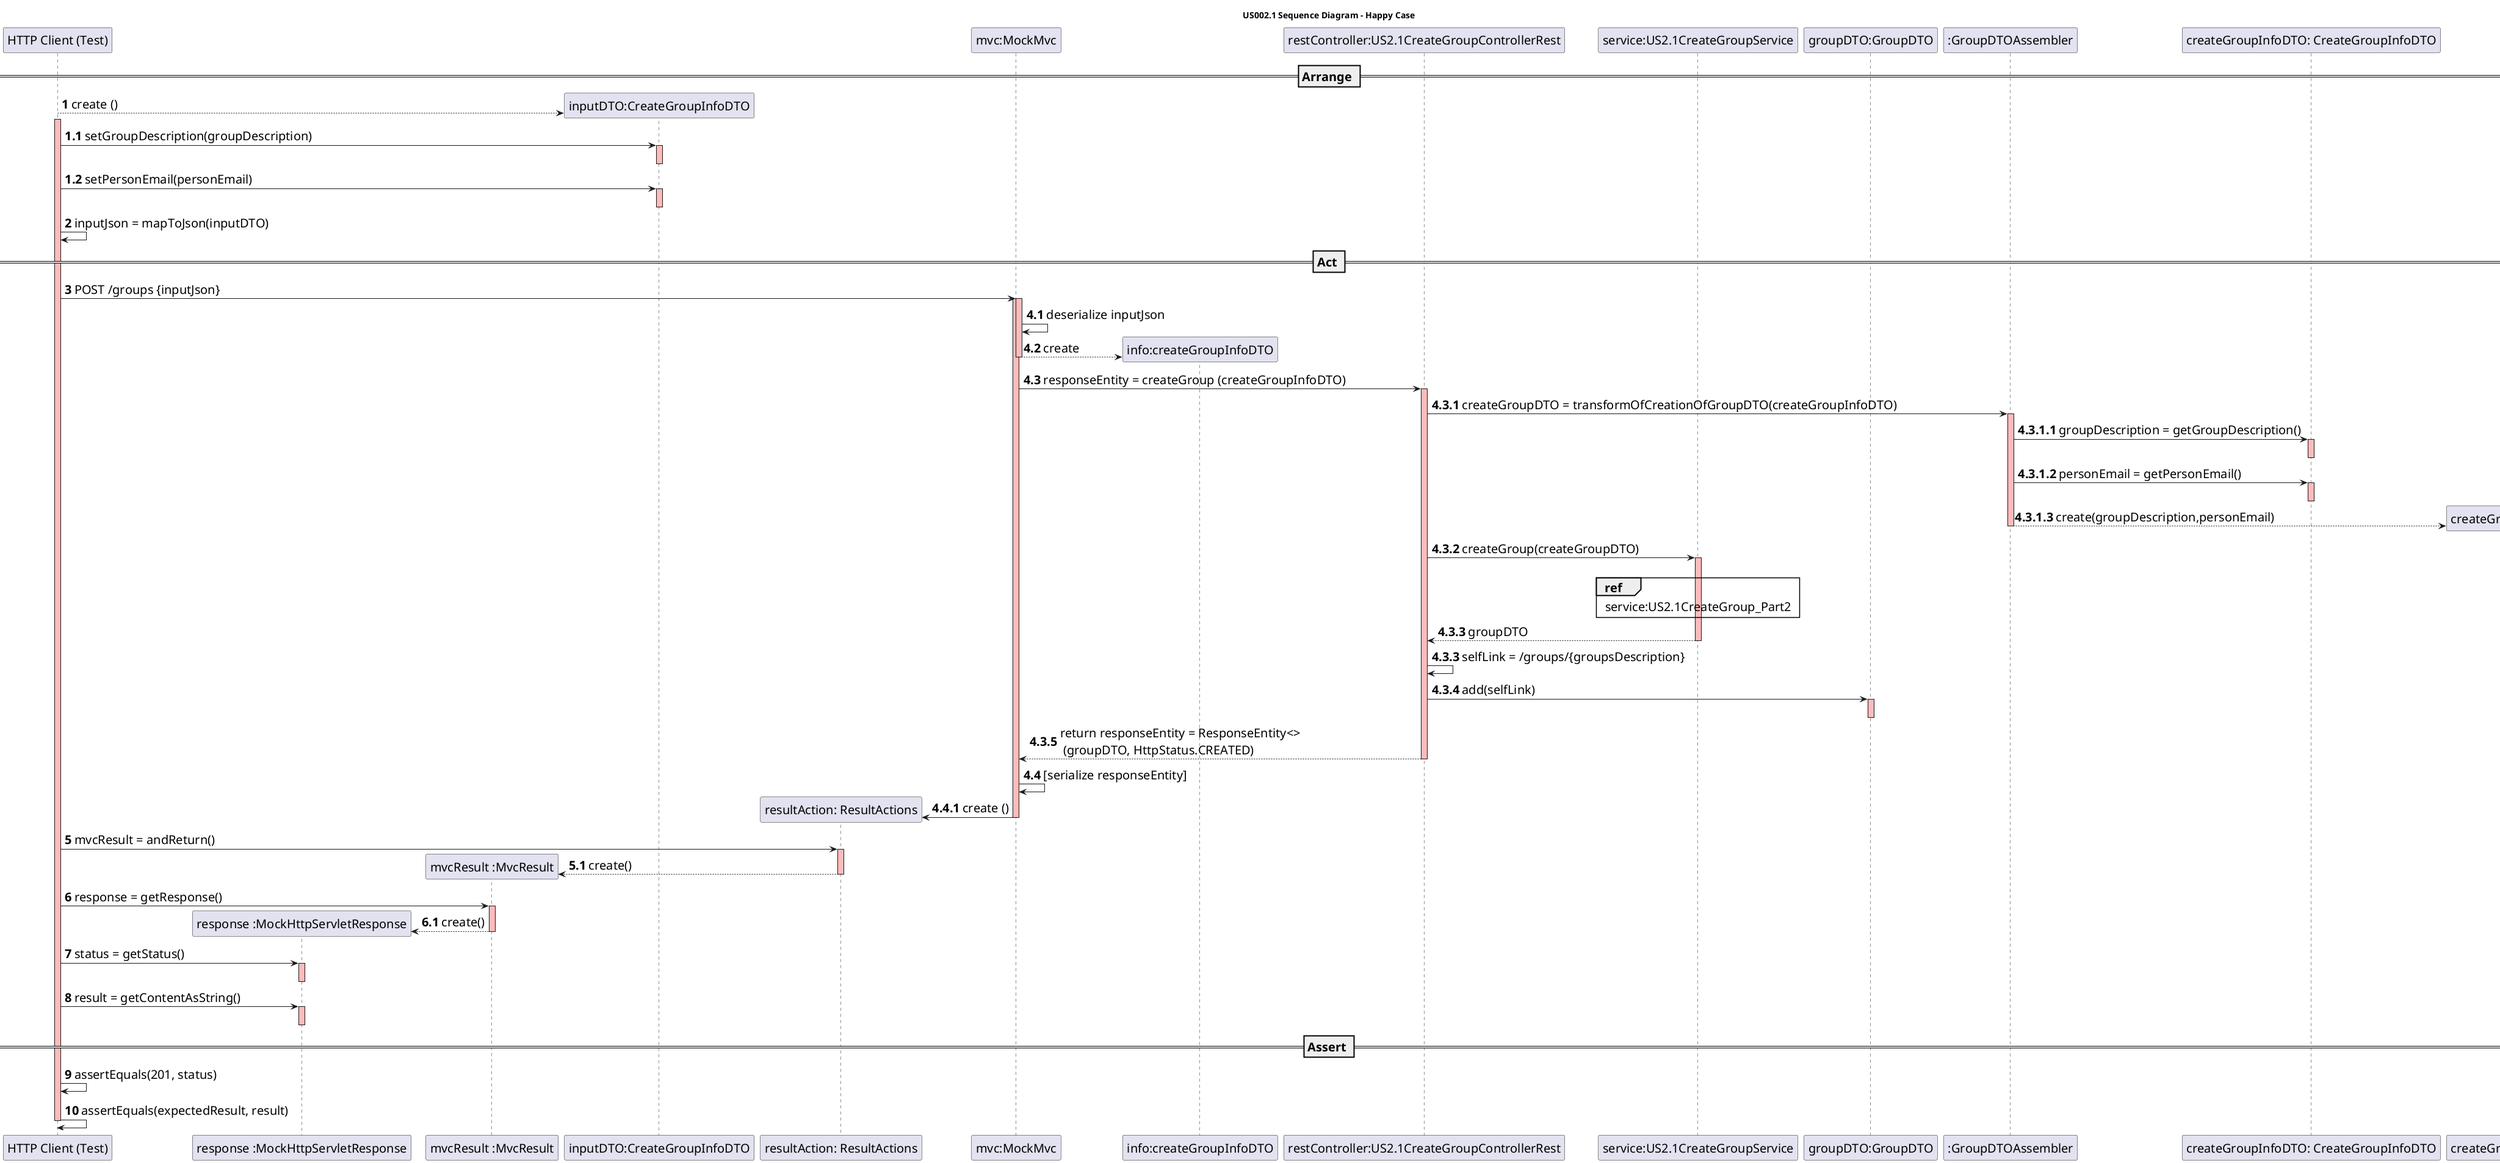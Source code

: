 @startuml

skinparam DefaultFontSize 20

title <b>US002.1 Sequence Diagram - Happy Case</b>

participant "HTTP Client (Test)"
participant "response :MockHttpServletResponse"
participant "mvcResult :MvcResult"
participant "inputDTO:CreateGroupInfoDTO"
participant "resultAction: ResultActions"
participant "mvc:MockMvc"
participant "info:createGroupInfoDTO"
participant "restController:US2.1CreateGroupControllerRest"
participant "service:US2.1CreateGroupService"
participant "groupDTO:GroupDTO"
participant ":GroupDTOAssembler"

== Arrange ==

autonumber
create "inputDTO:CreateGroupInfoDTO"
"HTTP Client (Test)" --> "inputDTO:CreateGroupInfoDTO": create ()
activate "HTTP Client (Test)" #FFBBBB

autonumber 1.1
"HTTP Client (Test)" -> "inputDTO:CreateGroupInfoDTO": setGroupDescription(groupDescription)
activate "inputDTO:CreateGroupInfoDTO" #FFBBBB
deactivate "inputDTO:CreateGroupInfoDTO"

"HTTP Client (Test)" -> "inputDTO:CreateGroupInfoDTO": setPersonEmail(personEmail)
activate "inputDTO:CreateGroupInfoDTO" #FFBBBB
deactivate "inputDTO:CreateGroupInfoDTO"

autonumber 2
"HTTP Client (Test)" -> "HTTP Client (Test)": inputJson = mapToJson(inputDTO)

== Act ==

"HTTP Client (Test)" -> "mvc:MockMvc" :POST /groups {inputJson}
activate "mvc:MockMvc"  #FFBBBB


autonumber 4.1

activate "mvc:MockMvc" #FFBBBB
"mvc:MockMvc" -> "mvc:MockMvc" : deserialize inputJson

autonumber 4.2
create "info:createGroupInfoDTO"
"mvc:MockMvc" --> "info:createGroupInfoDTO" : create
deactivate "mvc:MockMvc"

autonumber 4.3
"mvc:MockMvc" -> "restController:US2.1CreateGroupControllerRest" : responseEntity = createGroup (createGroupInfoDTO)

autonumber 4.3.1
activate "restController:US2.1CreateGroupControllerRest" #FFBBBB
"restController:US2.1CreateGroupControllerRest" -> ":GroupDTOAssembler": createGroupDTO = transformOfCreationOfGroupDTO(createGroupInfoDTO)

autonumber 4.3.1.1

activate ":GroupDTOAssembler" #FFBBBB

":GroupDTOAssembler" -> "createGroupInfoDTO: CreateGroupInfoDTO": groupDescription = getGroupDescription()

activate "createGroupInfoDTO: CreateGroupInfoDTO" #FFBBBB
deactivate "createGroupInfoDTO: CreateGroupInfoDTO" #FFBBBB

":GroupDTOAssembler" -> "createGroupInfoDTO: CreateGroupInfoDTO": personEmail = getPersonEmail()
activate "createGroupInfoDTO: CreateGroupInfoDTO" #FFBBBB
deactivate "createGroupInfoDTO: CreateGroupInfoDTO" #FFBBBB

create "createGroupDTO:CreateGroupDTO"
":GroupDTOAssembler" --> "createGroupDTO:CreateGroupDTO": create(groupDescription,personEmail)
deactivate ":GroupDTOAssembler"

autonumber 4.3.2
"restController:US2.1CreateGroupControllerRest" -> "service:US2.1CreateGroupService" : createGroup(createGroupDTO)
|||
ref over "service:US2.1CreateGroupService": service:US2.1CreateGroup_Part2

activate "service:US2.1CreateGroupService" #FFBBBB

"service:US2.1CreateGroupService" --> "restController:US2.1CreateGroupControllerRest" : groupDTO
deactivate "service:US2.1CreateGroupService"

autonumber 4.3.3
"restController:US2.1CreateGroupControllerRest"->"restController:US2.1CreateGroupControllerRest": selfLink = /groups/{groupsDescription}

autonumber 4.3.4
"restController:US2.1CreateGroupControllerRest"-> "groupDTO:GroupDTO": add(selfLink)
activate "groupDTO:GroupDTO" #FFBBBB
deactivate "groupDTO:GroupDTO"

autonumber 4.3.5
"restController:US2.1CreateGroupControllerRest" --> "mvc:MockMvc" : return responseEntity = ResponseEntity<>\n (groupDTO, HttpStatus.CREATED)
deactivate "restController:US2.1CreateGroupControllerRest"

autonumber 4.4
"mvc:MockMvc" -> "mvc:MockMvc" : [serialize responseEntity]

autonumber 4.4.1
create "resultAction: ResultActions"

"mvc:MockMvc" -> "resultAction: ResultActions" : create ()
deactivate "mvc:MockMvc"

autonumber 5

"HTTP Client (Test)" -> "resultAction: ResultActions" : mvcResult = andReturn()
activate "resultAction: ResultActions" #FFBBBB

create "mvcResult :MvcResult"
autonumber 5.1
"resultAction: ResultActions" --> "mvcResult :MvcResult" : create()
deactivate "resultAction: ResultActions"

autonumber 6
"HTTP Client (Test)" -> "mvcResult :MvcResult" : response = getResponse()

autonumber 6.1

create "response :MockHttpServletResponse"
activate "mvcResult :MvcResult" #FFBBBB
"mvcResult :MvcResult" --> "response :MockHttpServletResponse" : create()
deactivate "mvcResult :MvcResult"

autonumber 7
"HTTP Client (Test)" -> "response :MockHttpServletResponse" : status = getStatus()
activate "response :MockHttpServletResponse" #FFBBBB
deactivate "response :MockHttpServletResponse"

"HTTP Client (Test)" -> "response :MockHttpServletResponse" : result = getContentAsString()
activate "response :MockHttpServletResponse" #FFBBBB
deactivate "response :MockHttpServletResponse"
== Assert ==

"HTTP Client (Test)" -> "HTTP Client (Test)" : assertEquals(201, status)
"HTTP Client (Test)" -> "HTTP Client (Test)" : assertEquals(expectedResult, result)
deactivate "HTTP Client (Test)"

@enduml

